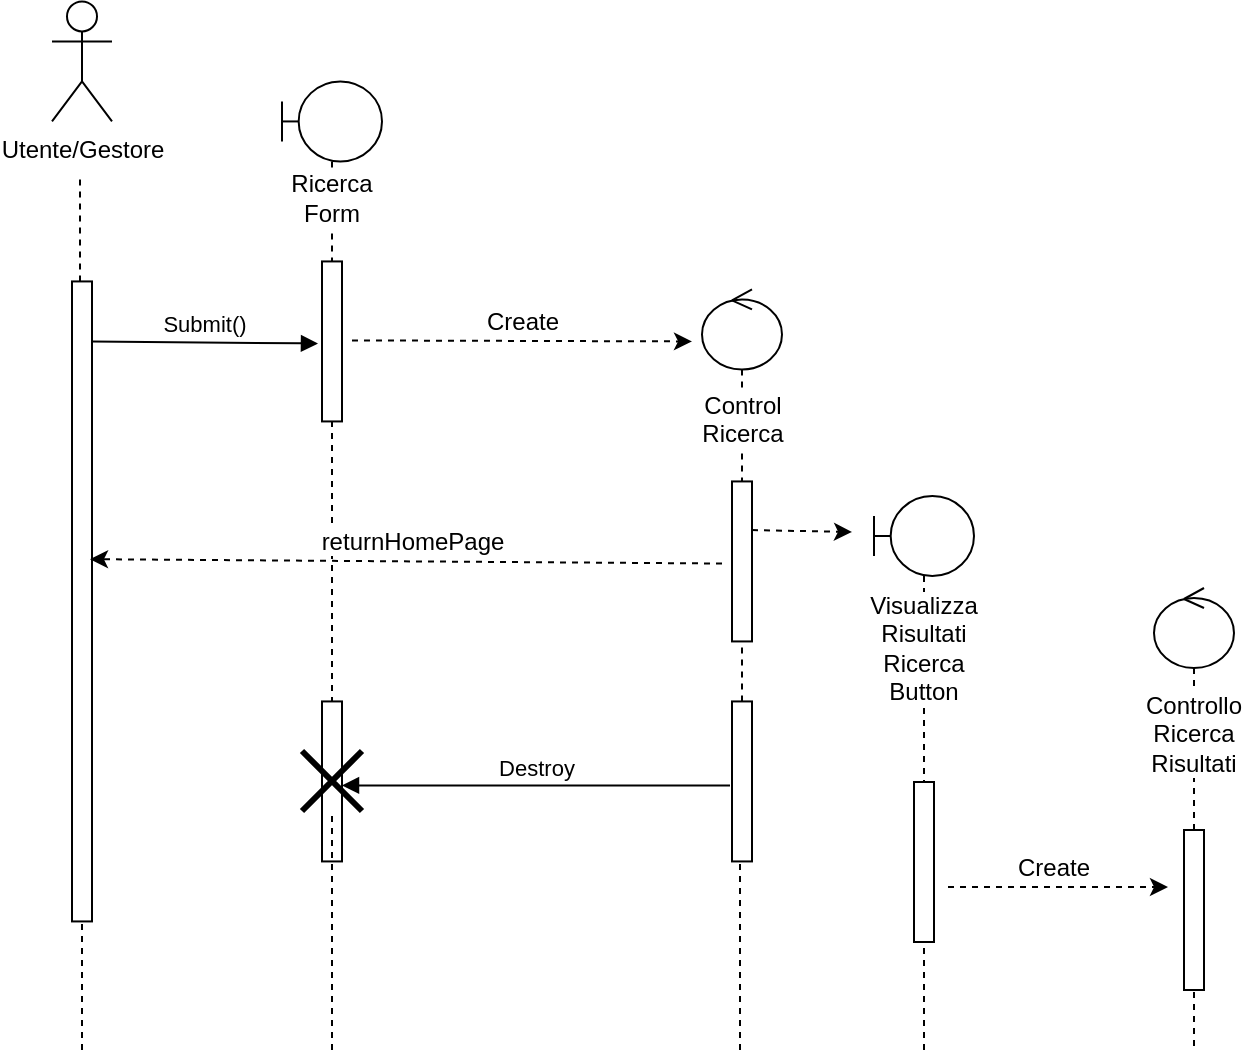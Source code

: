 <mxfile version="12.1.9" pages="1"><diagram id="UwKgULlxdSb60Pxt-sAi" name="Page-1"><mxGraphModel dx="712" dy="349" grid="1" gridSize="10" guides="1" tooltips="1" connect="1" arrows="1" fold="1" page="1" pageScale="1" pageWidth="827" pageHeight="1169" math="0" shadow="0"><root><mxCell id="0"/><mxCell id="1" parent="0"/><mxCell id="htlQ5DW8zUC862gETWvJ-76" value="Utente/Gestore" style="shape=umlActor;verticalLabelPosition=bottom;labelBackgroundColor=#ffffff;verticalAlign=top;html=1;" vertex="1" parent="1"><mxGeometry x="50" y="35.714" width="30" height="60" as="geometry"/></mxCell><mxCell id="htlQ5DW8zUC862gETWvJ-77" value="" style="html=1;points=[];perimeter=orthogonalPerimeter;" vertex="1" parent="1"><mxGeometry x="60" y="175.714" width="10" height="320" as="geometry"/></mxCell><mxCell id="htlQ5DW8zUC862gETWvJ-78" value="" style="endArrow=none;dashed=1;html=1;" edge="1" parent="1"><mxGeometry width="50" height="50" relative="1" as="geometry"><mxPoint x="64" y="175.714" as="sourcePoint"/><mxPoint x="64" y="121.714" as="targetPoint"/></mxGeometry></mxCell><mxCell id="htlQ5DW8zUC862gETWvJ-79" value="Submit()" style="html=1;verticalAlign=bottom;endArrow=block;entryX=-0.2;entryY=0.513;entryDx=0;entryDy=0;entryPerimeter=0;" edge="1" parent="1" target="htlQ5DW8zUC862gETWvJ-80"><mxGeometry width="80" relative="1" as="geometry"><mxPoint x="70" y="205.714" as="sourcePoint"/><mxPoint x="180" y="205.714" as="targetPoint"/></mxGeometry></mxCell><mxCell id="htlQ5DW8zUC862gETWvJ-80" value="" style="html=1;points=[];perimeter=orthogonalPerimeter;" vertex="1" parent="1"><mxGeometry x="185" y="165.714" width="10" height="80" as="geometry"/></mxCell><mxCell id="htlQ5DW8zUC862gETWvJ-81" value="" style="endArrow=none;dashed=1;html=1;" edge="1" parent="1" source="htlQ5DW8zUC862gETWvJ-97"><mxGeometry width="50" height="50" relative="1" as="geometry"><mxPoint x="190" y="540" as="sourcePoint"/><mxPoint x="190" y="245.714" as="targetPoint"/></mxGeometry></mxCell><mxCell id="htlQ5DW8zUC862gETWvJ-82" value="" style="html=1;points=[];perimeter=orthogonalPerimeter;" vertex="1" parent="1"><mxGeometry x="390" y="275.714" width="10" height="80" as="geometry"/></mxCell><mxCell id="htlQ5DW8zUC862gETWvJ-83" value="" style="endArrow=none;dashed=1;html=1;" edge="1" parent="1"><mxGeometry width="50" height="50" relative="1" as="geometry"><mxPoint x="395" y="385.714" as="sourcePoint"/><mxPoint x="395" y="355.714" as="targetPoint"/></mxGeometry></mxCell><mxCell id="htlQ5DW8zUC862gETWvJ-84" value="" style="html=1;points=[];perimeter=orthogonalPerimeter;" vertex="1" parent="1"><mxGeometry x="390" y="385.714" width="10" height="80" as="geometry"/></mxCell><mxCell id="htlQ5DW8zUC862gETWvJ-85" value="Destroy" style="html=1;verticalAlign=bottom;endArrow=block;exitX=-0.1;exitY=0.525;exitDx=0;exitDy=0;exitPerimeter=0;" edge="1" parent="1" source="htlQ5DW8zUC862gETWvJ-84" target="htlQ5DW8zUC862gETWvJ-86"><mxGeometry width="80" relative="1" as="geometry"><mxPoint x="60" y="515.714" as="sourcePoint"/><mxPoint x="230" y="429.714" as="targetPoint"/></mxGeometry></mxCell><mxCell id="htlQ5DW8zUC862gETWvJ-86" value="" style="html=1;points=[];perimeter=orthogonalPerimeter;" vertex="1" parent="1"><mxGeometry x="185" y="385.714" width="10" height="80" as="geometry"/></mxCell><mxCell id="htlQ5DW8zUC862gETWvJ-87" value="" style="endArrow=none;dashed=1;html=1;" edge="1" parent="1"><mxGeometry width="50" height="50" relative="1" as="geometry"><mxPoint x="394" y="560" as="sourcePoint"/><mxPoint x="394" y="465.714" as="targetPoint"/></mxGeometry></mxCell><mxCell id="htlQ5DW8zUC862gETWvJ-88" value="" style="endArrow=none;dashed=1;html=1;" edge="1" parent="1"><mxGeometry width="50" height="50" relative="1" as="geometry"><mxPoint x="65" y="560" as="sourcePoint"/><mxPoint x="65" y="495.714" as="targetPoint"/></mxGeometry></mxCell><mxCell id="htlQ5DW8zUC862gETWvJ-89" value="" style="endArrow=classic;html=1;dashed=1;" edge="1" parent="1"><mxGeometry width="50" height="50" relative="1" as="geometry"><mxPoint x="200" y="205.214" as="sourcePoint"/><mxPoint x="370" y="205.714" as="targetPoint"/></mxGeometry></mxCell><mxCell id="htlQ5DW8zUC862gETWvJ-90" value="&lt;div align=&quot;center&quot;&gt;Create&lt;/div&gt;" style="text;html=1;resizable=0;points=[];autosize=1;align=center;verticalAlign=top;spacingTop=-4;" vertex="1" parent="1"><mxGeometry x="260" y="185.714" width="50" height="20" as="geometry"/></mxCell><mxCell id="htlQ5DW8zUC862gETWvJ-91" value="" style="shape=umlLifeline;participant=umlBoundary;perimeter=lifelinePerimeter;whiteSpace=wrap;html=1;container=1;collapsible=0;recursiveResize=0;verticalAlign=top;spacingTop=36;labelBackgroundColor=#ffffff;outlineConnect=0;" vertex="1" parent="1"><mxGeometry x="165" y="75.714" width="50" height="90" as="geometry"/></mxCell><mxCell id="htlQ5DW8zUC862gETWvJ-92" value="&lt;div&gt;Ricerca&lt;/div&gt;&lt;div&gt;Form&lt;br&gt;&lt;/div&gt;" style="text;html=1;strokeColor=none;fillColor=none;align=center;verticalAlign=middle;whiteSpace=wrap;rounded=0;labelBackgroundColor=#ffffff;" vertex="1" parent="htlQ5DW8zUC862gETWvJ-91"><mxGeometry x="5" y="48" width="40" height="20" as="geometry"/></mxCell><mxCell id="htlQ5DW8zUC862gETWvJ-93" value="" style="shape=umlLifeline;participant=umlControl;perimeter=lifelinePerimeter;whiteSpace=wrap;html=1;container=1;collapsible=0;recursiveResize=0;verticalAlign=top;spacingTop=36;labelBackgroundColor=#ffffff;outlineConnect=0;" vertex="1" parent="1"><mxGeometry x="375" y="179.714" width="40" height="96" as="geometry"/></mxCell><mxCell id="htlQ5DW8zUC862gETWvJ-94" value="&lt;div&gt;Control&lt;/div&gt;&lt;div align=&quot;center&quot;&gt;Ricerca&lt;br&gt;&lt;/div&gt;" style="text;html=1;resizable=0;points=[];autosize=1;align=center;verticalAlign=top;spacingTop=-4;labelBackgroundColor=#ffffff;" vertex="1" parent="1"><mxGeometry x="365" y="227.714" width="60" height="30" as="geometry"/></mxCell><mxCell id="htlQ5DW8zUC862gETWvJ-95" value="" style="endArrow=classic;html=1;dashed=1;exitX=-0.5;exitY=0.513;exitDx=0;exitDy=0;exitPerimeter=0;entryX=0.9;entryY=0.434;entryDx=0;entryDy=0;entryPerimeter=0;" edge="1" parent="1" source="htlQ5DW8zUC862gETWvJ-82" target="htlQ5DW8zUC862gETWvJ-77"><mxGeometry width="50" height="50" relative="1" as="geometry"><mxPoint x="380" y="315.714" as="sourcePoint"/><mxPoint x="80" y="315.214" as="targetPoint"/></mxGeometry></mxCell><mxCell id="htlQ5DW8zUC862gETWvJ-96" value="&lt;div align=&quot;center&quot;&gt;returnHomePage&lt;/div&gt;" style="text;html=1;resizable=0;points=[];autosize=1;align=center;verticalAlign=top;spacingTop=-4;labelBackgroundColor=#ffffff;" vertex="1" parent="1"><mxGeometry x="175" y="295.714" width="110" height="20" as="geometry"/></mxCell><mxCell id="htlQ5DW8zUC862gETWvJ-97" value="" style="shape=umlDestroy;whiteSpace=wrap;html=1;strokeWidth=3;" vertex="1" parent="1"><mxGeometry x="175" y="410.5" width="30" height="30" as="geometry"/></mxCell><mxCell id="htlQ5DW8zUC862gETWvJ-98" value="" style="endArrow=none;dashed=1;html=1;" edge="1" parent="1" target="htlQ5DW8zUC862gETWvJ-97"><mxGeometry width="50" height="50" relative="1" as="geometry"><mxPoint x="190" y="560" as="sourcePoint"/><mxPoint x="190" y="245.714" as="targetPoint"/></mxGeometry></mxCell><mxCell id="htlQ5DW8zUC862gETWvJ-131" value="" style="shape=umlLifeline;participant=umlBoundary;perimeter=lifelinePerimeter;whiteSpace=wrap;html=1;container=1;collapsible=0;recursiveResize=0;verticalAlign=top;spacingTop=36;labelBackgroundColor=#ffffff;outlineConnect=0;" vertex="1" parent="1"><mxGeometry x="461" y="283" width="50" height="277" as="geometry"/></mxCell><mxCell id="htlQ5DW8zUC862gETWvJ-132" value="" style="html=1;points=[];perimeter=orthogonalPerimeter;labelBackgroundColor=#ffffff;" vertex="1" parent="htlQ5DW8zUC862gETWvJ-131"><mxGeometry x="20" y="143" width="10" height="80" as="geometry"/></mxCell><mxCell id="htlQ5DW8zUC862gETWvJ-133" value="&lt;div&gt;Visualizza&lt;/div&gt;&lt;div&gt;Risultati&lt;/div&gt;&lt;div&gt;Ricerca&lt;/div&gt;&lt;div&gt;Button&lt;br&gt;&lt;/div&gt;" style="text;html=1;strokeColor=none;fillColor=none;align=center;verticalAlign=middle;whiteSpace=wrap;rounded=0;labelBackgroundColor=#ffffff;" vertex="1" parent="1"><mxGeometry x="465.5" y="348.5" width="40" height="20" as="geometry"/></mxCell><mxCell id="htlQ5DW8zUC862gETWvJ-134" value="" style="endArrow=classic;html=1;dashed=1;" edge="1" parent="1"><mxGeometry width="50" height="50" relative="1" as="geometry"><mxPoint x="498" y="478.5" as="sourcePoint"/><mxPoint x="608" y="478.5" as="targetPoint"/></mxGeometry></mxCell><mxCell id="htlQ5DW8zUC862gETWvJ-135" value="Create" style="text;html=1;strokeColor=none;fillColor=none;align=center;verticalAlign=middle;whiteSpace=wrap;rounded=0;labelBackgroundColor=#ffffff;" vertex="1" parent="1"><mxGeometry x="530.5" y="458.5" width="40" height="20" as="geometry"/></mxCell><mxCell id="htlQ5DW8zUC862gETWvJ-136" value="" style="shape=umlLifeline;participant=umlControl;perimeter=lifelinePerimeter;whiteSpace=wrap;html=1;container=1;collapsible=0;recursiveResize=0;verticalAlign=top;spacingTop=36;labelBackgroundColor=#ffffff;outlineConnect=0;" vertex="1" parent="1"><mxGeometry x="601" y="329" width="40" height="231" as="geometry"/></mxCell><mxCell id="htlQ5DW8zUC862gETWvJ-137" value="" style="html=1;points=[];perimeter=orthogonalPerimeter;labelBackgroundColor=#ffffff;" vertex="1" parent="htlQ5DW8zUC862gETWvJ-136"><mxGeometry x="15" y="121" width="10" height="80" as="geometry"/></mxCell><mxCell id="htlQ5DW8zUC862gETWvJ-138" value="&lt;div&gt;Controllo&lt;br&gt;&lt;/div&gt;&lt;div&gt;Ricerca&lt;br&gt;&lt;/div&gt;&lt;div&gt;Risultati&lt;br&gt;&lt;/div&gt;" style="text;html=1;strokeColor=none;fillColor=none;align=center;verticalAlign=middle;whiteSpace=wrap;rounded=0;labelBackgroundColor=#ffffff;" vertex="1" parent="1"><mxGeometry x="600.5" y="391.5" width="40" height="20" as="geometry"/></mxCell><mxCell id="htlQ5DW8zUC862gETWvJ-142" value="" style="endArrow=classic;html=1;dashed=1;exitX=1;exitY=0.304;exitDx=0;exitDy=0;exitPerimeter=0;" edge="1" parent="1" source="htlQ5DW8zUC862gETWvJ-82"><mxGeometry width="50" height="50" relative="1" as="geometry"><mxPoint x="400" y="290" as="sourcePoint"/><mxPoint x="450" y="301" as="targetPoint"/></mxGeometry></mxCell></root></mxGraphModel></diagram></mxfile>